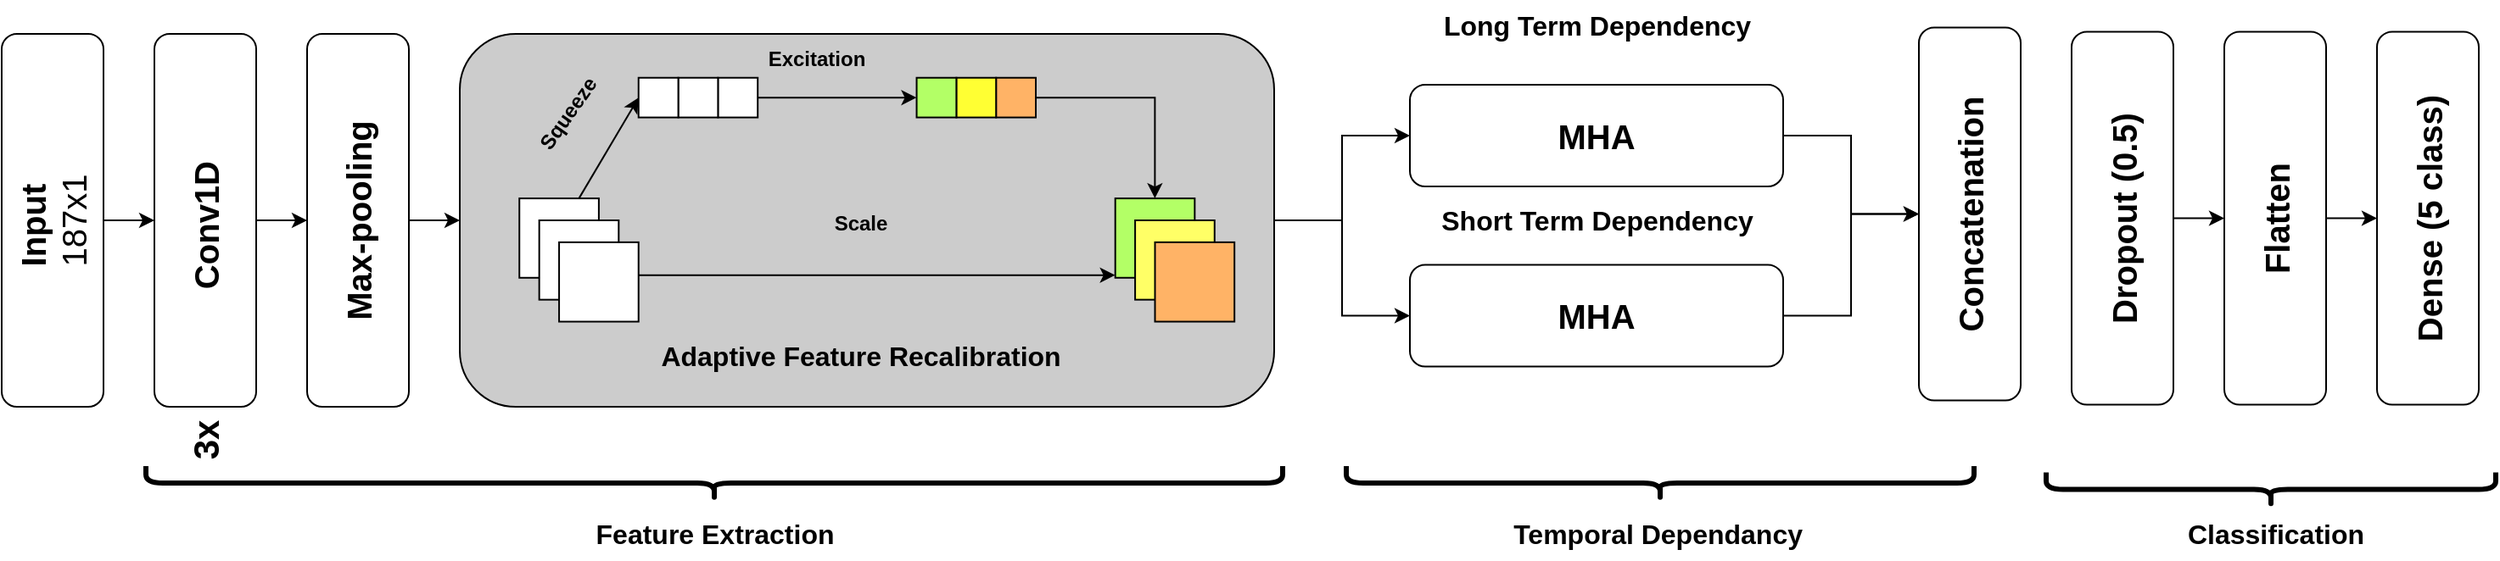 <mxfile version="21.5.2" type="device">
  <diagram name="Page-1" id="FH_9AUQTEoaKrfe3UogY">
    <mxGraphModel dx="2815" dy="1091" grid="1" gridSize="10" guides="1" tooltips="1" connect="1" arrows="1" fold="1" page="1" pageScale="1" pageWidth="1200" pageHeight="1600" math="0" shadow="0">
      <root>
        <mxCell id="0" />
        <mxCell id="1" parent="0" />
        <mxCell id="L0u08BgSgkHwDsbBpKKD-1" style="edgeStyle=orthogonalEdgeStyle;rounded=0;orthogonalLoop=1;jettySize=auto;html=1;entryX=0.5;entryY=0;entryDx=0;entryDy=0;" parent="1" source="L0u08BgSgkHwDsbBpKKD-2" target="L0u08BgSgkHwDsbBpKKD-4" edge="1">
          <mxGeometry relative="1" as="geometry" />
        </mxCell>
        <mxCell id="L0u08BgSgkHwDsbBpKKD-2" value="&lt;b style=&quot;font-size: 20px;&quot;&gt;Input&amp;nbsp;&lt;/b&gt;&lt;br style=&quot;font-size: 20px;&quot;&gt;187x1" style="rounded=1;whiteSpace=wrap;html=1;fontSize=20;rotation=-90;" parent="1" vertex="1">
          <mxGeometry x="-220" y="270" width="220" height="60" as="geometry" />
        </mxCell>
        <mxCell id="L0u08BgSgkHwDsbBpKKD-3" style="edgeStyle=orthogonalEdgeStyle;rounded=0;orthogonalLoop=1;jettySize=auto;html=1;" parent="1" source="L0u08BgSgkHwDsbBpKKD-4" target="L0u08BgSgkHwDsbBpKKD-7" edge="1">
          <mxGeometry relative="1" as="geometry" />
        </mxCell>
        <mxCell id="L0u08BgSgkHwDsbBpKKD-4" value="&lt;b&gt;Conv1D&amp;nbsp;&lt;br&gt;&lt;/b&gt;" style="rounded=1;whiteSpace=wrap;html=1;fontSize=20;rotation=-90;" parent="1" vertex="1">
          <mxGeometry x="-130" y="270" width="220" height="60" as="geometry" />
        </mxCell>
        <mxCell id="L0u08BgSgkHwDsbBpKKD-5" value="&lt;b&gt;&lt;font style=&quot;font-size: 21px;&quot;&gt;3x&lt;/font&gt;&lt;/b&gt;" style="text;html=1;align=center;verticalAlign=middle;resizable=0;points=[];autosize=1;strokeColor=none;fillColor=none;rotation=-90;" parent="1" vertex="1">
          <mxGeometry x="-45" y="410" width="50" height="40" as="geometry" />
        </mxCell>
        <mxCell id="L0u08BgSgkHwDsbBpKKD-75" style="edgeStyle=orthogonalEdgeStyle;rounded=0;orthogonalLoop=1;jettySize=auto;html=1;entryX=0;entryY=0.5;entryDx=0;entryDy=0;" parent="1" source="L0u08BgSgkHwDsbBpKKD-7" target="L0u08BgSgkHwDsbBpKKD-53" edge="1">
          <mxGeometry relative="1" as="geometry" />
        </mxCell>
        <mxCell id="L0u08BgSgkHwDsbBpKKD-7" value="&lt;b&gt;Max-pooling&lt;br&gt;&lt;/b&gt;" style="rounded=1;whiteSpace=wrap;html=1;fontSize=20;rotation=-90;" parent="1" vertex="1">
          <mxGeometry x="-40" y="270" width="220" height="60" as="geometry" />
        </mxCell>
        <mxCell id="L0u08BgSgkHwDsbBpKKD-41" style="edgeStyle=orthogonalEdgeStyle;rounded=0;orthogonalLoop=1;jettySize=auto;html=1;entryX=0.5;entryY=0;entryDx=0;entryDy=0;" parent="1" source="L0u08BgSgkHwDsbBpKKD-42" target="L0u08BgSgkHwDsbBpKKD-44" edge="1">
          <mxGeometry relative="1" as="geometry" />
        </mxCell>
        <mxCell id="L0u08BgSgkHwDsbBpKKD-42" value="&lt;b&gt;Dropout (0.5)&lt;br&gt;&lt;/b&gt;" style="rounded=1;whiteSpace=wrap;html=1;fontSize=20;rotation=-90;" parent="1" vertex="1">
          <mxGeometry x="1000" y="268.75" width="220" height="60" as="geometry" />
        </mxCell>
        <mxCell id="L0u08BgSgkHwDsbBpKKD-43" style="edgeStyle=orthogonalEdgeStyle;rounded=0;orthogonalLoop=1;jettySize=auto;html=1;" parent="1" source="L0u08BgSgkHwDsbBpKKD-44" target="L0u08BgSgkHwDsbBpKKD-45" edge="1">
          <mxGeometry relative="1" as="geometry" />
        </mxCell>
        <mxCell id="L0u08BgSgkHwDsbBpKKD-44" value="&lt;b&gt;Flatten&lt;br&gt;&lt;/b&gt;" style="rounded=1;whiteSpace=wrap;html=1;fontSize=20;rotation=-90;" parent="1" vertex="1">
          <mxGeometry x="1090" y="268.75" width="220" height="60" as="geometry" />
        </mxCell>
        <mxCell id="L0u08BgSgkHwDsbBpKKD-45" value="&lt;b&gt;Dense (5 class)&lt;br&gt;&lt;/b&gt;" style="rounded=1;whiteSpace=wrap;html=1;fontSize=20;rotation=-90;" parent="1" vertex="1">
          <mxGeometry x="1180" y="268.75" width="220" height="60" as="geometry" />
        </mxCell>
        <mxCell id="L0u08BgSgkHwDsbBpKKD-46" value="" style="shape=curlyBracket;whiteSpace=wrap;html=1;rounded=1;labelPosition=left;verticalLabelPosition=middle;align=right;verticalAlign=middle;rotation=-90;size=0.5;fontStyle=0;fontSize=22;strokeWidth=3;" parent="1" vertex="1">
          <mxGeometry x="1187.5" y="326.25" width="20" height="265" as="geometry" />
        </mxCell>
        <mxCell id="L0u08BgSgkHwDsbBpKKD-47" value="&lt;b&gt;&lt;font style=&quot;font-size: 16px;&quot;&gt;Classification&lt;/font&gt;&lt;/b&gt;" style="text;html=1;align=center;verticalAlign=middle;resizable=0;points=[];autosize=1;strokeColor=none;fillColor=none;" parent="1" vertex="1">
          <mxGeometry x="1135" y="470" width="130" height="30" as="geometry" />
        </mxCell>
        <mxCell id="L0u08BgSgkHwDsbBpKKD-48" value="" style="shape=curlyBracket;whiteSpace=wrap;html=1;rounded=1;labelPosition=left;verticalLabelPosition=middle;align=right;verticalAlign=middle;rotation=-90;size=0.5;fontStyle=0;fontSize=22;strokeWidth=3;" parent="1" vertex="1">
          <mxGeometry x="827.5" y="270" width="20" height="370" as="geometry" />
        </mxCell>
        <mxCell id="L0u08BgSgkHwDsbBpKKD-49" value="&lt;b&gt;&lt;font style=&quot;font-size: 16px;&quot;&gt;Temporal Dependancy&amp;nbsp;&lt;/font&gt;&lt;/b&gt;" style="text;html=1;align=center;verticalAlign=middle;resizable=0;points=[];autosize=1;strokeColor=none;fillColor=none;" parent="1" vertex="1">
          <mxGeometry x="737.5" y="470" width="200" height="30" as="geometry" />
        </mxCell>
        <mxCell id="L0u08BgSgkHwDsbBpKKD-50" value="" style="shape=curlyBracket;whiteSpace=wrap;html=1;rounded=1;labelPosition=left;verticalLabelPosition=middle;align=right;verticalAlign=middle;rotation=-90;size=0.5;fontStyle=0;fontSize=22;strokeWidth=3;" parent="1" vertex="1">
          <mxGeometry x="270" y="120" width="20" height="670" as="geometry" />
        </mxCell>
        <mxCell id="L0u08BgSgkHwDsbBpKKD-51" value="&lt;b&gt;&lt;font style=&quot;font-size: 16px;&quot;&gt;Feature Extraction&lt;/font&gt;&lt;/b&gt;" style="text;html=1;align=center;verticalAlign=middle;resizable=0;points=[];autosize=1;strokeColor=none;fillColor=none;" parent="1" vertex="1">
          <mxGeometry x="200" y="470" width="160" height="30" as="geometry" />
        </mxCell>
        <mxCell id="L0u08BgSgkHwDsbBpKKD-77" value="" style="group" parent="1" vertex="1" connectable="0">
          <mxGeometry x="130" y="190" width="480" height="220" as="geometry" />
        </mxCell>
        <mxCell id="L0u08BgSgkHwDsbBpKKD-53" value="" style="rounded=1;whiteSpace=wrap;html=1;fillColor=#CCCCCC;container=0;" parent="L0u08BgSgkHwDsbBpKKD-77" vertex="1">
          <mxGeometry width="480.0" height="220" as="geometry" />
        </mxCell>
        <mxCell id="L0u08BgSgkHwDsbBpKKD-54" value="" style="whiteSpace=wrap;html=1;aspect=fixed;container=0;" parent="L0u08BgSgkHwDsbBpKKD-77" vertex="1">
          <mxGeometry x="35.122" y="97.059" width="46.829" height="46.829" as="geometry" />
        </mxCell>
        <mxCell id="L0u08BgSgkHwDsbBpKKD-55" value="" style="whiteSpace=wrap;html=1;aspect=fixed;container=0;" parent="L0u08BgSgkHwDsbBpKKD-77" vertex="1">
          <mxGeometry x="46.829" y="110" width="46.829" height="46.829" as="geometry" />
        </mxCell>
        <mxCell id="L0u08BgSgkHwDsbBpKKD-56" value="" style="whiteSpace=wrap;html=1;aspect=fixed;container=0;" parent="L0u08BgSgkHwDsbBpKKD-77" vertex="1">
          <mxGeometry x="58.537" y="122.941" width="46.829" height="46.829" as="geometry" />
        </mxCell>
        <mxCell id="L0u08BgSgkHwDsbBpKKD-57" value="" style="endArrow=classic;html=1;rounded=0;entryX=0;entryY=0.5;entryDx=0;entryDy=0;" parent="L0u08BgSgkHwDsbBpKKD-77" target="L0u08BgSgkHwDsbBpKKD-73" edge="1">
          <mxGeometry width="50" height="50" relative="1" as="geometry">
            <mxPoint x="70.244" y="97.059" as="sourcePoint" />
            <mxPoint x="105.366" y="38.824" as="targetPoint" />
          </mxGeometry>
        </mxCell>
        <mxCell id="L0u08BgSgkHwDsbBpKKD-58" value="&lt;font style=&quot;font-size: 12px;&quot;&gt;Squeeze&lt;/font&gt;" style="text;html=1;align=center;verticalAlign=middle;resizable=0;points=[];autosize=1;strokeColor=none;fillColor=none;rotation=-55;fontSize=10;fontStyle=1;container=0;" parent="L0u08BgSgkHwDsbBpKKD-77" vertex="1">
          <mxGeometry x="29.268" y="32.353" width="70" height="30" as="geometry" />
        </mxCell>
        <mxCell id="L0u08BgSgkHwDsbBpKKD-60" value="&lt;font style=&quot;font-size: 12px;&quot;&gt;Excitation&lt;/font&gt;" style="text;html=1;align=center;verticalAlign=middle;resizable=0;points=[];autosize=1;strokeColor=none;fillColor=none;fontSize=10;fontStyle=1;container=0;" parent="L0u08BgSgkHwDsbBpKKD-77" vertex="1">
          <mxGeometry x="169.744" width="80" height="30" as="geometry" />
        </mxCell>
        <mxCell id="L0u08BgSgkHwDsbBpKKD-61" value="" style="whiteSpace=wrap;html=1;aspect=fixed;fillColor=#B3FF66;container=0;" parent="L0u08BgSgkHwDsbBpKKD-77" vertex="1">
          <mxGeometry x="386.341" y="97.059" width="46.829" height="46.829" as="geometry" />
        </mxCell>
        <mxCell id="L0u08BgSgkHwDsbBpKKD-62" value="" style="whiteSpace=wrap;html=1;aspect=fixed;fillColor=#FFFF66;container=0;" parent="L0u08BgSgkHwDsbBpKKD-77" vertex="1">
          <mxGeometry x="398.049" y="110" width="46.829" height="46.829" as="geometry" />
        </mxCell>
        <mxCell id="L0u08BgSgkHwDsbBpKKD-63" value="" style="whiteSpace=wrap;html=1;aspect=fixed;fillColor=#FFB366;container=0;" parent="L0u08BgSgkHwDsbBpKKD-77" vertex="1">
          <mxGeometry x="409.756" y="122.941" width="46.829" height="46.829" as="geometry" />
        </mxCell>
        <mxCell id="L0u08BgSgkHwDsbBpKKD-64" style="edgeStyle=orthogonalEdgeStyle;rounded=0;orthogonalLoop=1;jettySize=auto;html=1;" parent="L0u08BgSgkHwDsbBpKKD-77" source="L0u08BgSgkHwDsbBpKKD-56" target="L0u08BgSgkHwDsbBpKKD-61" edge="1">
          <mxGeometry relative="1" as="geometry">
            <Array as="points">
              <mxPoint x="280.976" y="142.353" />
              <mxPoint x="280.976" y="142.353" />
            </Array>
          </mxGeometry>
        </mxCell>
        <mxCell id="L0u08BgSgkHwDsbBpKKD-65" style="edgeStyle=orthogonalEdgeStyle;rounded=0;orthogonalLoop=1;jettySize=auto;html=1;" parent="L0u08BgSgkHwDsbBpKKD-77" source="L0u08BgSgkHwDsbBpKKD-68" target="L0u08BgSgkHwDsbBpKKD-61" edge="1">
          <mxGeometry relative="1" as="geometry" />
        </mxCell>
        <mxCell id="L0u08BgSgkHwDsbBpKKD-66" value="Scale" style="text;html=1;align=center;verticalAlign=middle;resizable=0;points=[];autosize=1;strokeColor=none;fillColor=none;fontSize=12;fontStyle=1;container=0;" parent="L0u08BgSgkHwDsbBpKKD-77" vertex="1">
          <mxGeometry x="210.732" y="97.059" width="50" height="30" as="geometry" />
        </mxCell>
        <mxCell id="L0u08BgSgkHwDsbBpKKD-67" value="Adaptive Feature Recalibration" style="text;html=1;align=center;verticalAlign=middle;resizable=0;points=[];autosize=1;strokeColor=none;fillColor=none;fontStyle=1;fontSize=16;container=0;" parent="L0u08BgSgkHwDsbBpKKD-77" vertex="1">
          <mxGeometry x="105.735" y="174.706" width="260" height="30" as="geometry" />
        </mxCell>
        <mxCell id="L0u08BgSgkHwDsbBpKKD-68" value="" style="whiteSpace=wrap;html=1;aspect=fixed;container=0;fillColor=#FFB366;" parent="L0u08BgSgkHwDsbBpKKD-77" vertex="1">
          <mxGeometry x="316.09" y="25.882" width="23.415" height="23.415" as="geometry" />
        </mxCell>
        <mxCell id="L0u08BgSgkHwDsbBpKKD-69" value="" style="whiteSpace=wrap;html=1;aspect=fixed;container=0;fillColor=#FFFF33;" parent="L0u08BgSgkHwDsbBpKKD-77" vertex="1">
          <mxGeometry x="292.679" y="25.882" width="23.415" height="23.415" as="geometry" />
        </mxCell>
        <mxCell id="L0u08BgSgkHwDsbBpKKD-70" value="" style="whiteSpace=wrap;html=1;aspect=fixed;container=0;fillColor=#B3FF66;" parent="L0u08BgSgkHwDsbBpKKD-77" vertex="1">
          <mxGeometry x="269.268" y="25.882" width="23.415" height="23.415" as="geometry" />
        </mxCell>
        <mxCell id="L0u08BgSgkHwDsbBpKKD-71" value="" style="whiteSpace=wrap;html=1;aspect=fixed;container=0;" parent="L0u08BgSgkHwDsbBpKKD-77" vertex="1">
          <mxGeometry x="152.187" y="25.882" width="23.415" height="23.415" as="geometry" />
        </mxCell>
        <mxCell id="L0u08BgSgkHwDsbBpKKD-59" style="edgeStyle=orthogonalEdgeStyle;rounded=0;orthogonalLoop=1;jettySize=auto;html=1;entryX=0;entryY=0.5;entryDx=0;entryDy=0;" parent="L0u08BgSgkHwDsbBpKKD-77" source="L0u08BgSgkHwDsbBpKKD-71" target="L0u08BgSgkHwDsbBpKKD-70" edge="1">
          <mxGeometry relative="1" as="geometry" />
        </mxCell>
        <mxCell id="L0u08BgSgkHwDsbBpKKD-72" value="" style="whiteSpace=wrap;html=1;aspect=fixed;container=0;" parent="L0u08BgSgkHwDsbBpKKD-77" vertex="1">
          <mxGeometry x="128.777" y="25.882" width="23.415" height="23.415" as="geometry" />
        </mxCell>
        <mxCell id="L0u08BgSgkHwDsbBpKKD-73" value="" style="whiteSpace=wrap;html=1;aspect=fixed;container=0;" parent="L0u08BgSgkHwDsbBpKKD-77" vertex="1">
          <mxGeometry x="105.366" y="25.882" width="23.415" height="23.415" as="geometry" />
        </mxCell>
        <mxCell id="RFxLaLbyADJrXQ-w_rmu-10" style="edgeStyle=orthogonalEdgeStyle;rounded=0;orthogonalLoop=1;jettySize=auto;html=1;entryX=0.5;entryY=0;entryDx=0;entryDy=0;" edge="1" parent="1" source="RFxLaLbyADJrXQ-w_rmu-1" target="RFxLaLbyADJrXQ-w_rmu-5">
          <mxGeometry relative="1" as="geometry" />
        </mxCell>
        <mxCell id="RFxLaLbyADJrXQ-w_rmu-1" value="&lt;b&gt;MHA&lt;br&gt;&lt;/b&gt;" style="rounded=1;whiteSpace=wrap;html=1;fontSize=20;rotation=0;" vertex="1" parent="1">
          <mxGeometry x="690" y="220" width="220" height="60" as="geometry" />
        </mxCell>
        <mxCell id="RFxLaLbyADJrXQ-w_rmu-9" style="edgeStyle=orthogonalEdgeStyle;rounded=0;orthogonalLoop=1;jettySize=auto;html=1;entryX=0.5;entryY=0;entryDx=0;entryDy=0;" edge="1" parent="1" source="RFxLaLbyADJrXQ-w_rmu-2" target="RFxLaLbyADJrXQ-w_rmu-5">
          <mxGeometry relative="1" as="geometry" />
        </mxCell>
        <mxCell id="RFxLaLbyADJrXQ-w_rmu-2" value="&lt;b&gt;MHA&lt;br&gt;&lt;/b&gt;" style="rounded=1;whiteSpace=wrap;html=1;fontSize=20;rotation=0;" vertex="1" parent="1">
          <mxGeometry x="690" y="326.25" width="220" height="60" as="geometry" />
        </mxCell>
        <mxCell id="RFxLaLbyADJrXQ-w_rmu-3" style="edgeStyle=orthogonalEdgeStyle;rounded=0;orthogonalLoop=1;jettySize=auto;html=1;entryX=0;entryY=0.5;entryDx=0;entryDy=0;" edge="1" parent="1" source="L0u08BgSgkHwDsbBpKKD-53" target="RFxLaLbyADJrXQ-w_rmu-1">
          <mxGeometry relative="1" as="geometry" />
        </mxCell>
        <mxCell id="RFxLaLbyADJrXQ-w_rmu-4" style="edgeStyle=orthogonalEdgeStyle;rounded=0;orthogonalLoop=1;jettySize=auto;html=1;entryX=0;entryY=0.5;entryDx=0;entryDy=0;" edge="1" parent="1" source="L0u08BgSgkHwDsbBpKKD-53" target="RFxLaLbyADJrXQ-w_rmu-2">
          <mxGeometry relative="1" as="geometry" />
        </mxCell>
        <mxCell id="RFxLaLbyADJrXQ-w_rmu-5" value="&lt;b&gt;Concatenation&lt;br&gt;&lt;/b&gt;" style="rounded=1;whiteSpace=wrap;html=1;fontSize=20;rotation=-90;" vertex="1" parent="1">
          <mxGeometry x="910" y="266.25" width="220" height="60" as="geometry" />
        </mxCell>
        <mxCell id="RFxLaLbyADJrXQ-w_rmu-6" value="&lt;b&gt;&lt;font style=&quot;font-size: 16px;&quot;&gt;Long Term&amp;nbsp;&lt;/font&gt;&lt;/b&gt;&lt;span style=&quot;font-size: 16px;&quot;&gt;&lt;b&gt;Dependency&lt;/b&gt;&lt;/span&gt;" style="text;html=1;align=center;verticalAlign=middle;resizable=0;points=[];autosize=1;strokeColor=none;fillColor=none;" vertex="1" parent="1">
          <mxGeometry x="700" y="170" width="200" height="30" as="geometry" />
        </mxCell>
        <mxCell id="RFxLaLbyADJrXQ-w_rmu-7" value="&lt;b&gt;&lt;font style=&quot;font-size: 16px;&quot;&gt;Short Term&amp;nbsp;&lt;/font&gt;&lt;/b&gt;&lt;span style=&quot;font-size: 16px;&quot;&gt;&lt;b&gt;Dependency&lt;/b&gt;&lt;/span&gt;" style="text;html=1;align=center;verticalAlign=middle;resizable=0;points=[];autosize=1;strokeColor=none;fillColor=none;" vertex="1" parent="1">
          <mxGeometry x="695" y="285" width="210" height="30" as="geometry" />
        </mxCell>
      </root>
    </mxGraphModel>
  </diagram>
</mxfile>

